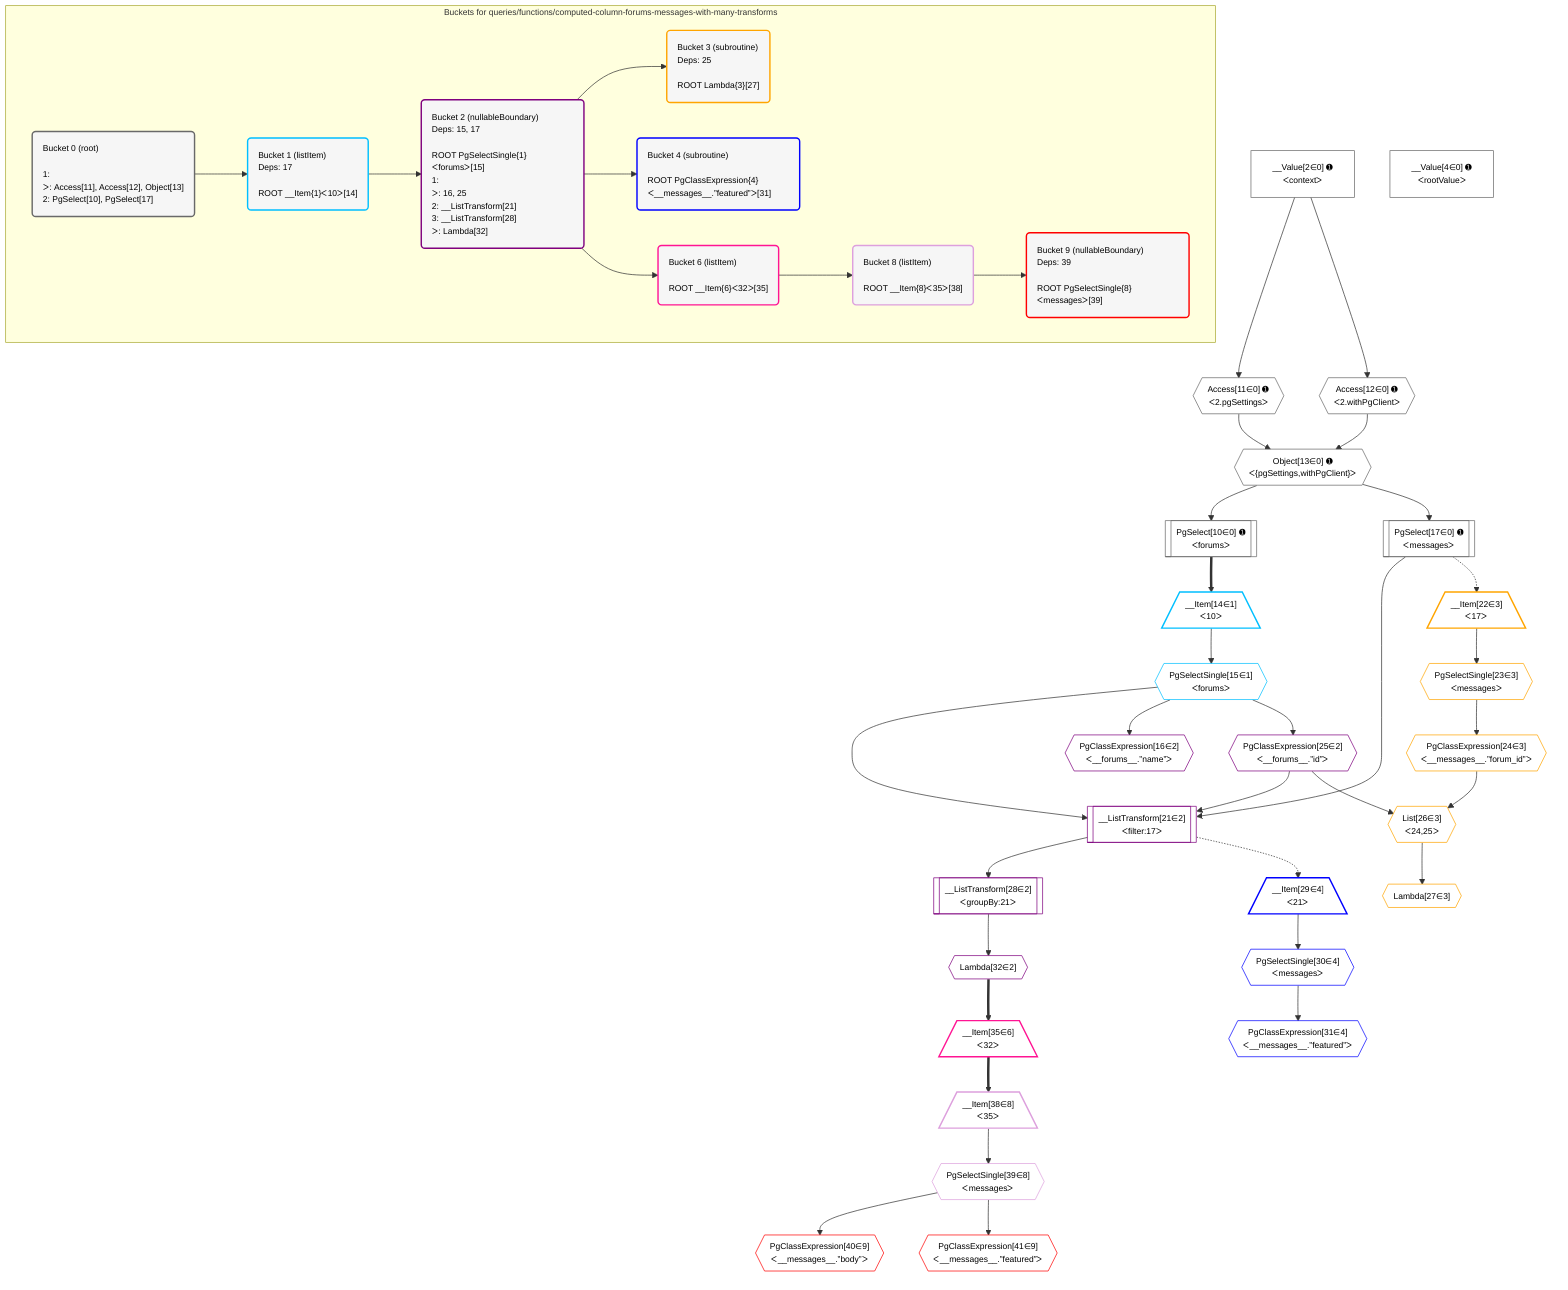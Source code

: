 %%{init: {'themeVariables': { 'fontSize': '12px'}}}%%
graph TD
    classDef path fill:#eee,stroke:#000,color:#000
    classDef plan fill:#fff,stroke-width:1px,color:#000
    classDef itemplan fill:#fff,stroke-width:2px,color:#000
    classDef unbatchedplan fill:#dff,stroke-width:1px,color:#000
    classDef sideeffectplan fill:#fcc,stroke-width:2px,color:#000
    classDef bucket fill:#f6f6f6,color:#000,stroke-width:2px,text-align:left


    %% plan dependencies
    Object13{{"Object[13∈0] ➊<br />ᐸ{pgSettings,withPgClient}ᐳ"}}:::plan
    Access11{{"Access[11∈0] ➊<br />ᐸ2.pgSettingsᐳ"}}:::plan
    Access12{{"Access[12∈0] ➊<br />ᐸ2.withPgClientᐳ"}}:::plan
    Access11 & Access12 --> Object13
    PgSelect10[["PgSelect[10∈0] ➊<br />ᐸforumsᐳ"]]:::plan
    Object13 --> PgSelect10
    __Value2["__Value[2∈0] ➊<br />ᐸcontextᐳ"]:::plan
    __Value2 --> Access11
    __Value2 --> Access12
    PgSelect17[["PgSelect[17∈0] ➊<br />ᐸmessagesᐳ"]]:::plan
    Object13 --> PgSelect17
    __Value4["__Value[4∈0] ➊<br />ᐸrootValueᐳ"]:::plan
    __Item14[/"__Item[14∈1]<br />ᐸ10ᐳ"\]:::itemplan
    PgSelect10 ==> __Item14
    PgSelectSingle15{{"PgSelectSingle[15∈1]<br />ᐸforumsᐳ"}}:::plan
    __Item14 --> PgSelectSingle15
    __ListTransform21[["__ListTransform[21∈2]<br />ᐸfilter:17ᐳ"]]:::plan
    PgClassExpression25{{"PgClassExpression[25∈2]<br />ᐸ__forums__.”id”ᐳ"}}:::plan
    PgSelect17 & PgSelectSingle15 & PgClassExpression25 --> __ListTransform21
    PgClassExpression16{{"PgClassExpression[16∈2]<br />ᐸ__forums__.”name”ᐳ"}}:::plan
    PgSelectSingle15 --> PgClassExpression16
    PgSelectSingle15 --> PgClassExpression25
    __ListTransform28[["__ListTransform[28∈2]<br />ᐸgroupBy:21ᐳ"]]:::plan
    __ListTransform21 --> __ListTransform28
    Lambda32{{"Lambda[32∈2]"}}:::plan
    __ListTransform28 --> Lambda32
    List26{{"List[26∈3]<br />ᐸ24,25ᐳ"}}:::plan
    PgClassExpression24{{"PgClassExpression[24∈3]<br />ᐸ__messages__.”forum_id”ᐳ"}}:::plan
    PgClassExpression24 & PgClassExpression25 --> List26
    __Item22[/"__Item[22∈3]<br />ᐸ17ᐳ"\]:::itemplan
    PgSelect17 -.-> __Item22
    PgSelectSingle23{{"PgSelectSingle[23∈3]<br />ᐸmessagesᐳ"}}:::plan
    __Item22 --> PgSelectSingle23
    PgSelectSingle23 --> PgClassExpression24
    Lambda27{{"Lambda[27∈3]"}}:::plan
    List26 --> Lambda27
    __Item29[/"__Item[29∈4]<br />ᐸ21ᐳ"\]:::itemplan
    __ListTransform21 -.-> __Item29
    PgSelectSingle30{{"PgSelectSingle[30∈4]<br />ᐸmessagesᐳ"}}:::plan
    __Item29 --> PgSelectSingle30
    PgClassExpression31{{"PgClassExpression[31∈4]<br />ᐸ__messages__.”featured”ᐳ"}}:::plan
    PgSelectSingle30 --> PgClassExpression31
    __Item35[/"__Item[35∈6]<br />ᐸ32ᐳ"\]:::itemplan
    Lambda32 ==> __Item35
    __Item38[/"__Item[38∈8]<br />ᐸ35ᐳ"\]:::itemplan
    __Item35 ==> __Item38
    PgSelectSingle39{{"PgSelectSingle[39∈8]<br />ᐸmessagesᐳ"}}:::plan
    __Item38 --> PgSelectSingle39
    PgClassExpression40{{"PgClassExpression[40∈9]<br />ᐸ__messages__.”body”ᐳ"}}:::plan
    PgSelectSingle39 --> PgClassExpression40
    PgClassExpression41{{"PgClassExpression[41∈9]<br />ᐸ__messages__.”featured”ᐳ"}}:::plan
    PgSelectSingle39 --> PgClassExpression41

    %% define steps

    subgraph "Buckets for queries/functions/computed-column-forums-messages-with-many-transforms"
    Bucket0("Bucket 0 (root)<br /><br />1: <br />ᐳ: Access[11], Access[12], Object[13]<br />2: PgSelect[10], PgSelect[17]"):::bucket
    classDef bucket0 stroke:#696969
    class Bucket0,__Value2,__Value4,PgSelect10,Access11,Access12,Object13,PgSelect17 bucket0
    Bucket1("Bucket 1 (listItem)<br />Deps: 17<br /><br />ROOT __Item{1}ᐸ10ᐳ[14]"):::bucket
    classDef bucket1 stroke:#00bfff
    class Bucket1,__Item14,PgSelectSingle15 bucket1
    Bucket2("Bucket 2 (nullableBoundary)<br />Deps: 15, 17<br /><br />ROOT PgSelectSingle{1}ᐸforumsᐳ[15]<br />1: <br />ᐳ: 16, 25<br />2: __ListTransform[21]<br />3: __ListTransform[28]<br />ᐳ: Lambda[32]"):::bucket
    classDef bucket2 stroke:#7f007f
    class Bucket2,PgClassExpression16,__ListTransform21,PgClassExpression25,__ListTransform28,Lambda32 bucket2
    Bucket3("Bucket 3 (subroutine)<br />Deps: 25<br /><br />ROOT Lambda{3}[27]"):::bucket
    classDef bucket3 stroke:#ffa500
    class Bucket3,__Item22,PgSelectSingle23,PgClassExpression24,List26,Lambda27 bucket3
    Bucket4("Bucket 4 (subroutine)<br /><br />ROOT PgClassExpression{4}ᐸ__messages__.”featured”ᐳ[31]"):::bucket
    classDef bucket4 stroke:#0000ff
    class Bucket4,__Item29,PgSelectSingle30,PgClassExpression31 bucket4
    Bucket6("Bucket 6 (listItem)<br /><br />ROOT __Item{6}ᐸ32ᐳ[35]"):::bucket
    classDef bucket6 stroke:#ff1493
    class Bucket6,__Item35 bucket6
    Bucket8("Bucket 8 (listItem)<br /><br />ROOT __Item{8}ᐸ35ᐳ[38]"):::bucket
    classDef bucket8 stroke:#dda0dd
    class Bucket8,__Item38,PgSelectSingle39 bucket8
    Bucket9("Bucket 9 (nullableBoundary)<br />Deps: 39<br /><br />ROOT PgSelectSingle{8}ᐸmessagesᐳ[39]"):::bucket
    classDef bucket9 stroke:#ff0000
    class Bucket9,PgClassExpression40,PgClassExpression41 bucket9
    Bucket0 --> Bucket1
    Bucket1 --> Bucket2
    Bucket2 --> Bucket3 & Bucket4 & Bucket6
    Bucket6 --> Bucket8
    Bucket8 --> Bucket9
    end